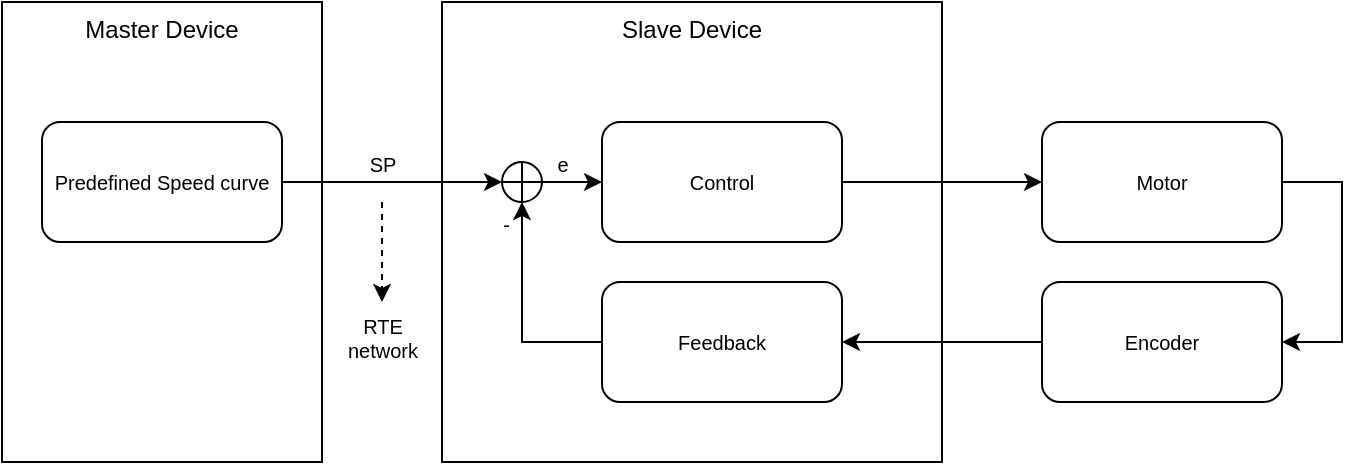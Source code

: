 <mxfile version="15.4.1" type="device"><diagram id="QeQcJsj99ITtZdqPUsX_" name="Page-1"><mxGraphModel dx="813" dy="430" grid="1" gridSize="10" guides="1" tooltips="1" connect="1" arrows="1" fold="1" page="1" pageScale="1" pageWidth="827" pageHeight="1169" math="0" shadow="0"><root><mxCell id="0"/><mxCell id="1" parent="0"/><mxCell id="XT_-srM_ZkOoHP_yElA--27" style="edgeStyle=orthogonalEdgeStyle;rounded=0;orthogonalLoop=1;jettySize=auto;html=1;fontSize=10;verticalAlign=bottom;dashed=1;" edge="1" parent="1"><mxGeometry relative="1" as="geometry"><mxPoint x="200" y="180" as="targetPoint"/><mxPoint x="200" y="130" as="sourcePoint"/></mxGeometry></mxCell><mxCell id="XT_-srM_ZkOoHP_yElA--28" value="&lt;div&gt;RTE&lt;/div&gt;&lt;div&gt;network&lt;/div&gt;" style="edgeLabel;html=1;align=center;verticalAlign=top;resizable=0;points=[];fontSize=10;" vertex="1" connectable="0" parent="XT_-srM_ZkOoHP_yElA--27"><mxGeometry x="-0.246" relative="1" as="geometry"><mxPoint y="31" as="offset"/></mxGeometry></mxCell><mxCell id="XT_-srM_ZkOoHP_yElA--3" value="&lt;div style=&quot;font-size: 12px;&quot;&gt;Slave Device&lt;/div&gt;" style="rounded=0;whiteSpace=wrap;html=1;verticalAlign=top;fontSize=12;" vertex="1" parent="1"><mxGeometry x="230" y="30" width="250" height="230" as="geometry"/></mxCell><mxCell id="XT_-srM_ZkOoHP_yElA--2" value="Master Device" style="rounded=0;whiteSpace=wrap;html=1;verticalAlign=top;fontSize=12;" vertex="1" parent="1"><mxGeometry x="10" y="30" width="160" height="230" as="geometry"/></mxCell><mxCell id="XT_-srM_ZkOoHP_yElA--12" style="edgeStyle=orthogonalEdgeStyle;rounded=0;orthogonalLoop=1;jettySize=auto;html=1;entryX=0;entryY=0.5;entryDx=0;entryDy=0;entryPerimeter=0;exitX=1;exitY=0.5;exitDx=0;exitDy=0;" edge="1" parent="1" source="XT_-srM_ZkOoHP_yElA--25" target="XT_-srM_ZkOoHP_yElA--11"><mxGeometry relative="1" as="geometry"><Array as="points"><mxPoint x="120" y="120"/></Array></mxGeometry></mxCell><mxCell id="XT_-srM_ZkOoHP_yElA--19" value="SP" style="edgeLabel;html=1;align=center;verticalAlign=bottom;resizable=0;points=[];fontSize=10;" vertex="1" connectable="0" parent="XT_-srM_ZkOoHP_yElA--12"><mxGeometry x="-0.261" y="-1" relative="1" as="geometry"><mxPoint x="-23" y="-1" as="offset"/></mxGeometry></mxCell><mxCell id="XT_-srM_ZkOoHP_yElA--26" value="SP" style="edgeLabel;html=1;align=center;verticalAlign=bottom;resizable=0;points=[];fontSize=10;" vertex="1" connectable="0" parent="XT_-srM_ZkOoHP_yElA--12"><mxGeometry x="0.297" y="1" relative="1" as="geometry"><mxPoint as="offset"/></mxGeometry></mxCell><mxCell id="XT_-srM_ZkOoHP_yElA--10" style="edgeStyle=orthogonalEdgeStyle;rounded=0;orthogonalLoop=1;jettySize=auto;html=1;entryX=0;entryY=0.5;entryDx=0;entryDy=0;" edge="1" parent="1" source="XT_-srM_ZkOoHP_yElA--4" target="XT_-srM_ZkOoHP_yElA--9"><mxGeometry relative="1" as="geometry"/></mxCell><mxCell id="XT_-srM_ZkOoHP_yElA--4" value="Control" style="rounded=1;whiteSpace=wrap;html=1;verticalAlign=middle;fontSize=10;" vertex="1" parent="1"><mxGeometry x="310" y="90" width="120" height="60" as="geometry"/></mxCell><mxCell id="XT_-srM_ZkOoHP_yElA--14" style="edgeStyle=orthogonalEdgeStyle;rounded=0;orthogonalLoop=1;jettySize=auto;html=1;entryX=0.5;entryY=1;entryDx=0;entryDy=0;entryPerimeter=0;" edge="1" parent="1" source="XT_-srM_ZkOoHP_yElA--7" target="XT_-srM_ZkOoHP_yElA--11"><mxGeometry relative="1" as="geometry"/></mxCell><mxCell id="XT_-srM_ZkOoHP_yElA--21" value="-" style="edgeLabel;html=1;align=right;verticalAlign=middle;resizable=0;points=[];spacingRight=6;fontSize=10;" vertex="1" connectable="0" parent="XT_-srM_ZkOoHP_yElA--14"><mxGeometry x="0.681" relative="1" as="geometry"><mxPoint y="-7" as="offset"/></mxGeometry></mxCell><mxCell id="XT_-srM_ZkOoHP_yElA--7" value="Feedback" style="rounded=1;whiteSpace=wrap;html=1;verticalAlign=middle;fontSize=10;" vertex="1" parent="1"><mxGeometry x="310" y="170" width="120" height="60" as="geometry"/></mxCell><mxCell id="XT_-srM_ZkOoHP_yElA--16" style="edgeStyle=orthogonalEdgeStyle;rounded=0;orthogonalLoop=1;jettySize=auto;html=1;" edge="1" parent="1" source="XT_-srM_ZkOoHP_yElA--9" target="XT_-srM_ZkOoHP_yElA--15"><mxGeometry relative="1" as="geometry"><Array as="points"><mxPoint x="680" y="120"/><mxPoint x="680" y="200"/></Array></mxGeometry></mxCell><mxCell id="XT_-srM_ZkOoHP_yElA--9" value="Motor" style="rounded=1;whiteSpace=wrap;html=1;verticalAlign=middle;fontSize=10;" vertex="1" parent="1"><mxGeometry x="530" y="90" width="120" height="60" as="geometry"/></mxCell><mxCell id="XT_-srM_ZkOoHP_yElA--13" value="e" style="edgeStyle=orthogonalEdgeStyle;rounded=0;orthogonalLoop=1;jettySize=auto;html=1;entryX=0;entryY=0.5;entryDx=0;entryDy=0;verticalAlign=bottom;fontSize=10;" edge="1" parent="1" source="XT_-srM_ZkOoHP_yElA--11" target="XT_-srM_ZkOoHP_yElA--4"><mxGeometry x="0.2" relative="1" as="geometry"><mxPoint as="offset"/></mxGeometry></mxCell><mxCell id="XT_-srM_ZkOoHP_yElA--11" value="" style="verticalLabelPosition=bottom;verticalAlign=top;html=1;shape=mxgraph.flowchart.summing_function;" vertex="1" parent="1"><mxGeometry x="260" y="110" width="20" height="20" as="geometry"/></mxCell><mxCell id="XT_-srM_ZkOoHP_yElA--17" style="edgeStyle=orthogonalEdgeStyle;rounded=0;orthogonalLoop=1;jettySize=auto;html=1;" edge="1" parent="1" source="XT_-srM_ZkOoHP_yElA--15" target="XT_-srM_ZkOoHP_yElA--7"><mxGeometry relative="1" as="geometry"/></mxCell><mxCell id="XT_-srM_ZkOoHP_yElA--15" value="Encoder" style="rounded=1;whiteSpace=wrap;html=1;verticalAlign=middle;fontSize=10;" vertex="1" parent="1"><mxGeometry x="530" y="170" width="120" height="60" as="geometry"/></mxCell><mxCell id="XT_-srM_ZkOoHP_yElA--25" value="Predefined Speed curve" style="rounded=1;whiteSpace=wrap;html=1;fontSize=10;align=center;verticalAlign=middle;" vertex="1" parent="1"><mxGeometry x="30" y="90" width="120" height="60" as="geometry"/></mxCell></root></mxGraphModel></diagram></mxfile>